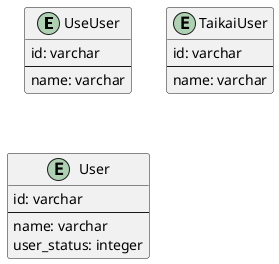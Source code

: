 @startuml user

entity UseUser {
  id: varchar
  --
  name: varchar
}

entity TaikaiUser {
  id: varchar
  --
  name: varchar
}

entity User {
  id: varchar
  --
  name: varchar
  user_status: integer
}

@enduml
